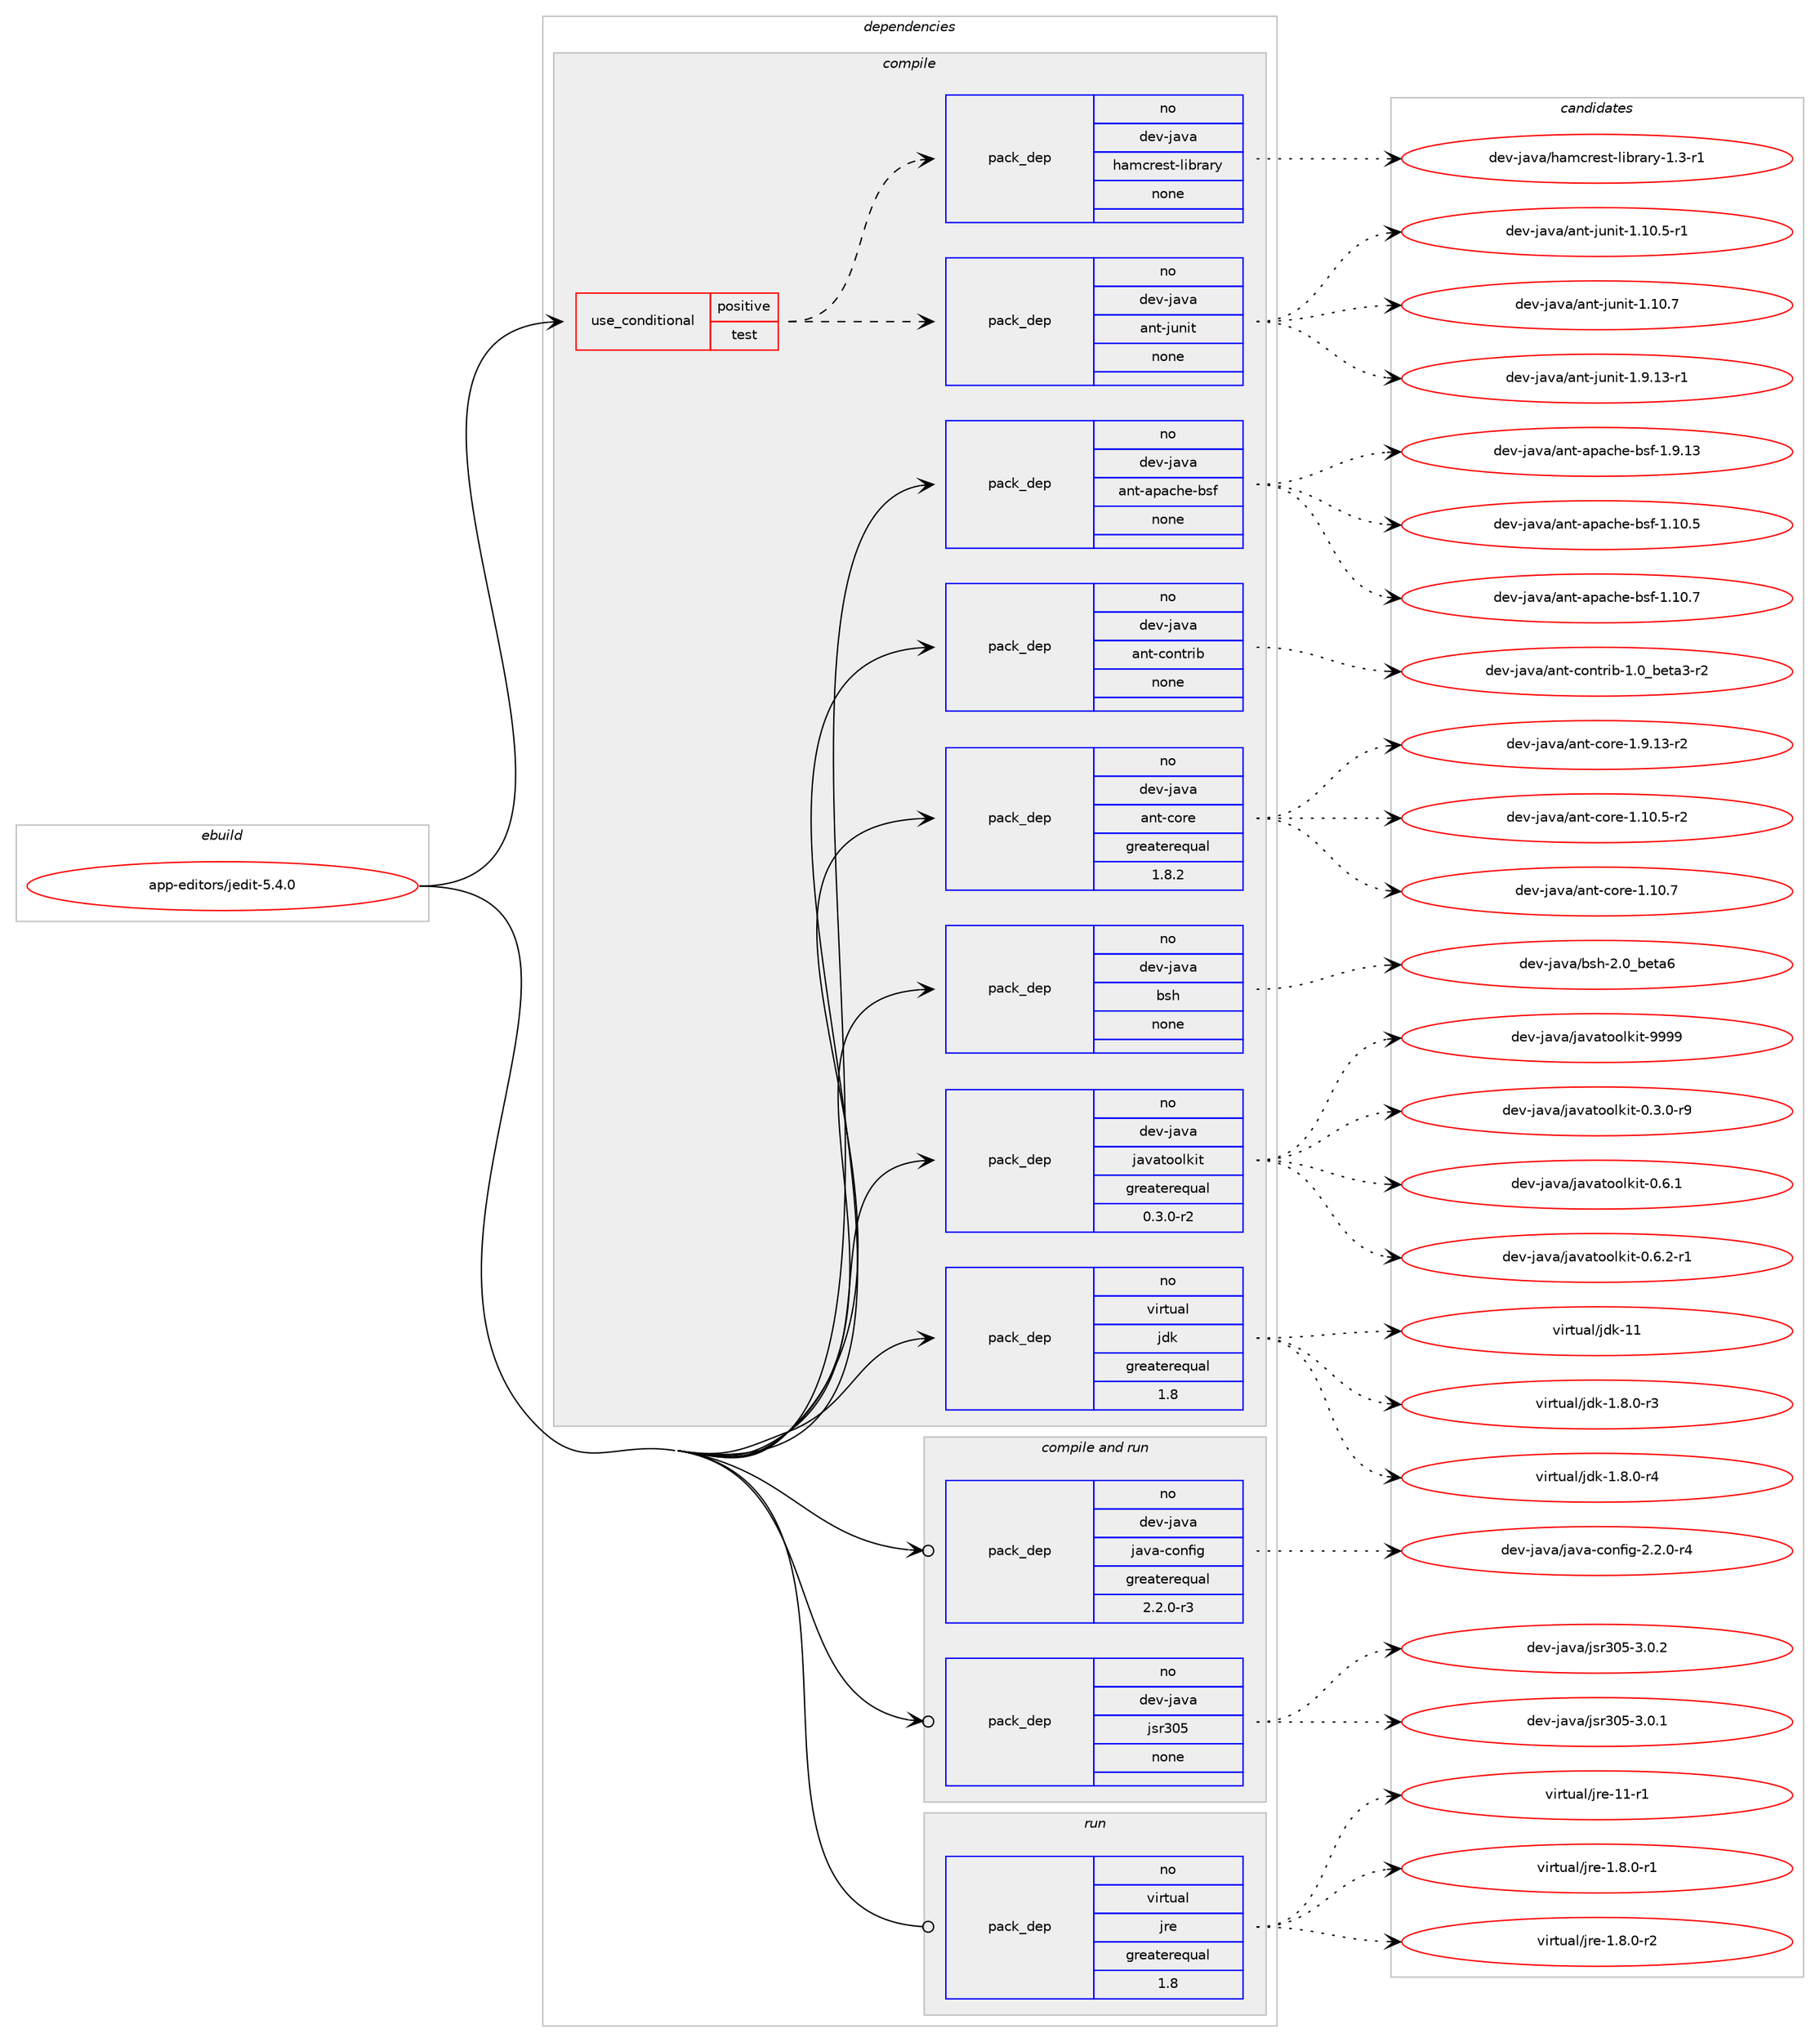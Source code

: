 digraph prolog {

# *************
# Graph options
# *************

newrank=true;
concentrate=true;
compound=true;
graph [rankdir=LR,fontname=Helvetica,fontsize=10,ranksep=1.5];#, ranksep=2.5, nodesep=0.2];
edge  [arrowhead=vee];
node  [fontname=Helvetica,fontsize=10];

# **********
# The ebuild
# **********

subgraph cluster_leftcol {
color=gray;
rank=same;
label=<<i>ebuild</i>>;
id [label="app-editors/jedit-5.4.0", color=red, width=4, href="../app-editors/jedit-5.4.0.svg"];
}

# ****************
# The dependencies
# ****************

subgraph cluster_midcol {
color=gray;
label=<<i>dependencies</i>>;
subgraph cluster_compile {
fillcolor="#eeeeee";
style=filled;
label=<<i>compile</i>>;
subgraph cond114715 {
dependency481265 [label=<<TABLE BORDER="0" CELLBORDER="1" CELLSPACING="0" CELLPADDING="4"><TR><TD ROWSPAN="3" CELLPADDING="10">use_conditional</TD></TR><TR><TD>positive</TD></TR><TR><TD>test</TD></TR></TABLE>>, shape=none, color=red];
subgraph pack357789 {
dependency481266 [label=<<TABLE BORDER="0" CELLBORDER="1" CELLSPACING="0" CELLPADDING="4" WIDTH="220"><TR><TD ROWSPAN="6" CELLPADDING="30">pack_dep</TD></TR><TR><TD WIDTH="110">no</TD></TR><TR><TD>dev-java</TD></TR><TR><TD>ant-junit</TD></TR><TR><TD>none</TD></TR><TR><TD></TD></TR></TABLE>>, shape=none, color=blue];
}
dependency481265:e -> dependency481266:w [weight=20,style="dashed",arrowhead="vee"];
subgraph pack357790 {
dependency481267 [label=<<TABLE BORDER="0" CELLBORDER="1" CELLSPACING="0" CELLPADDING="4" WIDTH="220"><TR><TD ROWSPAN="6" CELLPADDING="30">pack_dep</TD></TR><TR><TD WIDTH="110">no</TD></TR><TR><TD>dev-java</TD></TR><TR><TD>hamcrest-library</TD></TR><TR><TD>none</TD></TR><TR><TD></TD></TR></TABLE>>, shape=none, color=blue];
}
dependency481265:e -> dependency481267:w [weight=20,style="dashed",arrowhead="vee"];
}
id:e -> dependency481265:w [weight=20,style="solid",arrowhead="vee"];
subgraph pack357791 {
dependency481268 [label=<<TABLE BORDER="0" CELLBORDER="1" CELLSPACING="0" CELLPADDING="4" WIDTH="220"><TR><TD ROWSPAN="6" CELLPADDING="30">pack_dep</TD></TR><TR><TD WIDTH="110">no</TD></TR><TR><TD>dev-java</TD></TR><TR><TD>ant-apache-bsf</TD></TR><TR><TD>none</TD></TR><TR><TD></TD></TR></TABLE>>, shape=none, color=blue];
}
id:e -> dependency481268:w [weight=20,style="solid",arrowhead="vee"];
subgraph pack357792 {
dependency481269 [label=<<TABLE BORDER="0" CELLBORDER="1" CELLSPACING="0" CELLPADDING="4" WIDTH="220"><TR><TD ROWSPAN="6" CELLPADDING="30">pack_dep</TD></TR><TR><TD WIDTH="110">no</TD></TR><TR><TD>dev-java</TD></TR><TR><TD>ant-contrib</TD></TR><TR><TD>none</TD></TR><TR><TD></TD></TR></TABLE>>, shape=none, color=blue];
}
id:e -> dependency481269:w [weight=20,style="solid",arrowhead="vee"];
subgraph pack357793 {
dependency481270 [label=<<TABLE BORDER="0" CELLBORDER="1" CELLSPACING="0" CELLPADDING="4" WIDTH="220"><TR><TD ROWSPAN="6" CELLPADDING="30">pack_dep</TD></TR><TR><TD WIDTH="110">no</TD></TR><TR><TD>dev-java</TD></TR><TR><TD>ant-core</TD></TR><TR><TD>greaterequal</TD></TR><TR><TD>1.8.2</TD></TR></TABLE>>, shape=none, color=blue];
}
id:e -> dependency481270:w [weight=20,style="solid",arrowhead="vee"];
subgraph pack357794 {
dependency481271 [label=<<TABLE BORDER="0" CELLBORDER="1" CELLSPACING="0" CELLPADDING="4" WIDTH="220"><TR><TD ROWSPAN="6" CELLPADDING="30">pack_dep</TD></TR><TR><TD WIDTH="110">no</TD></TR><TR><TD>dev-java</TD></TR><TR><TD>bsh</TD></TR><TR><TD>none</TD></TR><TR><TD></TD></TR></TABLE>>, shape=none, color=blue];
}
id:e -> dependency481271:w [weight=20,style="solid",arrowhead="vee"];
subgraph pack357795 {
dependency481272 [label=<<TABLE BORDER="0" CELLBORDER="1" CELLSPACING="0" CELLPADDING="4" WIDTH="220"><TR><TD ROWSPAN="6" CELLPADDING="30">pack_dep</TD></TR><TR><TD WIDTH="110">no</TD></TR><TR><TD>dev-java</TD></TR><TR><TD>javatoolkit</TD></TR><TR><TD>greaterequal</TD></TR><TR><TD>0.3.0-r2</TD></TR></TABLE>>, shape=none, color=blue];
}
id:e -> dependency481272:w [weight=20,style="solid",arrowhead="vee"];
subgraph pack357796 {
dependency481273 [label=<<TABLE BORDER="0" CELLBORDER="1" CELLSPACING="0" CELLPADDING="4" WIDTH="220"><TR><TD ROWSPAN="6" CELLPADDING="30">pack_dep</TD></TR><TR><TD WIDTH="110">no</TD></TR><TR><TD>virtual</TD></TR><TR><TD>jdk</TD></TR><TR><TD>greaterequal</TD></TR><TR><TD>1.8</TD></TR></TABLE>>, shape=none, color=blue];
}
id:e -> dependency481273:w [weight=20,style="solid",arrowhead="vee"];
}
subgraph cluster_compileandrun {
fillcolor="#eeeeee";
style=filled;
label=<<i>compile and run</i>>;
subgraph pack357797 {
dependency481274 [label=<<TABLE BORDER="0" CELLBORDER="1" CELLSPACING="0" CELLPADDING="4" WIDTH="220"><TR><TD ROWSPAN="6" CELLPADDING="30">pack_dep</TD></TR><TR><TD WIDTH="110">no</TD></TR><TR><TD>dev-java</TD></TR><TR><TD>java-config</TD></TR><TR><TD>greaterequal</TD></TR><TR><TD>2.2.0-r3</TD></TR></TABLE>>, shape=none, color=blue];
}
id:e -> dependency481274:w [weight=20,style="solid",arrowhead="odotvee"];
subgraph pack357798 {
dependency481275 [label=<<TABLE BORDER="0" CELLBORDER="1" CELLSPACING="0" CELLPADDING="4" WIDTH="220"><TR><TD ROWSPAN="6" CELLPADDING="30">pack_dep</TD></TR><TR><TD WIDTH="110">no</TD></TR><TR><TD>dev-java</TD></TR><TR><TD>jsr305</TD></TR><TR><TD>none</TD></TR><TR><TD></TD></TR></TABLE>>, shape=none, color=blue];
}
id:e -> dependency481275:w [weight=20,style="solid",arrowhead="odotvee"];
}
subgraph cluster_run {
fillcolor="#eeeeee";
style=filled;
label=<<i>run</i>>;
subgraph pack357799 {
dependency481276 [label=<<TABLE BORDER="0" CELLBORDER="1" CELLSPACING="0" CELLPADDING="4" WIDTH="220"><TR><TD ROWSPAN="6" CELLPADDING="30">pack_dep</TD></TR><TR><TD WIDTH="110">no</TD></TR><TR><TD>virtual</TD></TR><TR><TD>jre</TD></TR><TR><TD>greaterequal</TD></TR><TR><TD>1.8</TD></TR></TABLE>>, shape=none, color=blue];
}
id:e -> dependency481276:w [weight=20,style="solid",arrowhead="odot"];
}
}

# **************
# The candidates
# **************

subgraph cluster_choices {
rank=same;
color=gray;
label=<<i>candidates</i>>;

subgraph choice357789 {
color=black;
nodesep=1;
choice100101118451069711897479711011645106117110105116454946494846534511449 [label="dev-java/ant-junit-1.10.5-r1", color=red, width=4,href="../dev-java/ant-junit-1.10.5-r1.svg"];
choice10010111845106971189747971101164510611711010511645494649484655 [label="dev-java/ant-junit-1.10.7", color=red, width=4,href="../dev-java/ant-junit-1.10.7.svg"];
choice100101118451069711897479711011645106117110105116454946574649514511449 [label="dev-java/ant-junit-1.9.13-r1", color=red, width=4,href="../dev-java/ant-junit-1.9.13-r1.svg"];
dependency481266:e -> choice100101118451069711897479711011645106117110105116454946494846534511449:w [style=dotted,weight="100"];
dependency481266:e -> choice10010111845106971189747971101164510611711010511645494649484655:w [style=dotted,weight="100"];
dependency481266:e -> choice100101118451069711897479711011645106117110105116454946574649514511449:w [style=dotted,weight="100"];
}
subgraph choice357790 {
color=black;
nodesep=1;
choice100101118451069711897471049710999114101115116451081059811497114121454946514511449 [label="dev-java/hamcrest-library-1.3-r1", color=red, width=4,href="../dev-java/hamcrest-library-1.3-r1.svg"];
dependency481267:e -> choice100101118451069711897471049710999114101115116451081059811497114121454946514511449:w [style=dotted,weight="100"];
}
subgraph choice357791 {
color=black;
nodesep=1;
choice100101118451069711897479711011645971129799104101459811510245494649484653 [label="dev-java/ant-apache-bsf-1.10.5", color=red, width=4,href="../dev-java/ant-apache-bsf-1.10.5.svg"];
choice100101118451069711897479711011645971129799104101459811510245494649484655 [label="dev-java/ant-apache-bsf-1.10.7", color=red, width=4,href="../dev-java/ant-apache-bsf-1.10.7.svg"];
choice100101118451069711897479711011645971129799104101459811510245494657464951 [label="dev-java/ant-apache-bsf-1.9.13", color=red, width=4,href="../dev-java/ant-apache-bsf-1.9.13.svg"];
dependency481268:e -> choice100101118451069711897479711011645971129799104101459811510245494649484653:w [style=dotted,weight="100"];
dependency481268:e -> choice100101118451069711897479711011645971129799104101459811510245494649484655:w [style=dotted,weight="100"];
dependency481268:e -> choice100101118451069711897479711011645971129799104101459811510245494657464951:w [style=dotted,weight="100"];
}
subgraph choice357792 {
color=black;
nodesep=1;
choice100101118451069711897479711011645991111101161141059845494648959810111697514511450 [label="dev-java/ant-contrib-1.0_beta3-r2", color=red, width=4,href="../dev-java/ant-contrib-1.0_beta3-r2.svg"];
dependency481269:e -> choice100101118451069711897479711011645991111101161141059845494648959810111697514511450:w [style=dotted,weight="100"];
}
subgraph choice357793 {
color=black;
nodesep=1;
choice10010111845106971189747971101164599111114101454946494846534511450 [label="dev-java/ant-core-1.10.5-r2", color=red, width=4,href="../dev-java/ant-core-1.10.5-r2.svg"];
choice1001011184510697118974797110116459911111410145494649484655 [label="dev-java/ant-core-1.10.7", color=red, width=4,href="../dev-java/ant-core-1.10.7.svg"];
choice10010111845106971189747971101164599111114101454946574649514511450 [label="dev-java/ant-core-1.9.13-r2", color=red, width=4,href="../dev-java/ant-core-1.9.13-r2.svg"];
dependency481270:e -> choice10010111845106971189747971101164599111114101454946494846534511450:w [style=dotted,weight="100"];
dependency481270:e -> choice1001011184510697118974797110116459911111410145494649484655:w [style=dotted,weight="100"];
dependency481270:e -> choice10010111845106971189747971101164599111114101454946574649514511450:w [style=dotted,weight="100"];
}
subgraph choice357794 {
color=black;
nodesep=1;
choice10010111845106971189747981151044550464895981011169754 [label="dev-java/bsh-2.0_beta6", color=red, width=4,href="../dev-java/bsh-2.0_beta6.svg"];
dependency481271:e -> choice10010111845106971189747981151044550464895981011169754:w [style=dotted,weight="100"];
}
subgraph choice357795 {
color=black;
nodesep=1;
choice1001011184510697118974710697118971161111111081071051164548465146484511457 [label="dev-java/javatoolkit-0.3.0-r9", color=red, width=4,href="../dev-java/javatoolkit-0.3.0-r9.svg"];
choice100101118451069711897471069711897116111111108107105116454846544649 [label="dev-java/javatoolkit-0.6.1", color=red, width=4,href="../dev-java/javatoolkit-0.6.1.svg"];
choice1001011184510697118974710697118971161111111081071051164548465446504511449 [label="dev-java/javatoolkit-0.6.2-r1", color=red, width=4,href="../dev-java/javatoolkit-0.6.2-r1.svg"];
choice1001011184510697118974710697118971161111111081071051164557575757 [label="dev-java/javatoolkit-9999", color=red, width=4,href="../dev-java/javatoolkit-9999.svg"];
dependency481272:e -> choice1001011184510697118974710697118971161111111081071051164548465146484511457:w [style=dotted,weight="100"];
dependency481272:e -> choice100101118451069711897471069711897116111111108107105116454846544649:w [style=dotted,weight="100"];
dependency481272:e -> choice1001011184510697118974710697118971161111111081071051164548465446504511449:w [style=dotted,weight="100"];
dependency481272:e -> choice1001011184510697118974710697118971161111111081071051164557575757:w [style=dotted,weight="100"];
}
subgraph choice357796 {
color=black;
nodesep=1;
choice11810511411611797108471061001074549465646484511451 [label="virtual/jdk-1.8.0-r3", color=red, width=4,href="../virtual/jdk-1.8.0-r3.svg"];
choice11810511411611797108471061001074549465646484511452 [label="virtual/jdk-1.8.0-r4", color=red, width=4,href="../virtual/jdk-1.8.0-r4.svg"];
choice1181051141161179710847106100107454949 [label="virtual/jdk-11", color=red, width=4,href="../virtual/jdk-11.svg"];
dependency481273:e -> choice11810511411611797108471061001074549465646484511451:w [style=dotted,weight="100"];
dependency481273:e -> choice11810511411611797108471061001074549465646484511452:w [style=dotted,weight="100"];
dependency481273:e -> choice1181051141161179710847106100107454949:w [style=dotted,weight="100"];
}
subgraph choice357797 {
color=black;
nodesep=1;
choice10010111845106971189747106971189745991111101021051034550465046484511452 [label="dev-java/java-config-2.2.0-r4", color=red, width=4,href="../dev-java/java-config-2.2.0-r4.svg"];
dependency481274:e -> choice10010111845106971189747106971189745991111101021051034550465046484511452:w [style=dotted,weight="100"];
}
subgraph choice357798 {
color=black;
nodesep=1;
choice10010111845106971189747106115114514853455146484649 [label="dev-java/jsr305-3.0.1", color=red, width=4,href="../dev-java/jsr305-3.0.1.svg"];
choice10010111845106971189747106115114514853455146484650 [label="dev-java/jsr305-3.0.2", color=red, width=4,href="../dev-java/jsr305-3.0.2.svg"];
dependency481275:e -> choice10010111845106971189747106115114514853455146484649:w [style=dotted,weight="100"];
dependency481275:e -> choice10010111845106971189747106115114514853455146484650:w [style=dotted,weight="100"];
}
subgraph choice357799 {
color=black;
nodesep=1;
choice11810511411611797108471061141014549465646484511449 [label="virtual/jre-1.8.0-r1", color=red, width=4,href="../virtual/jre-1.8.0-r1.svg"];
choice11810511411611797108471061141014549465646484511450 [label="virtual/jre-1.8.0-r2", color=red, width=4,href="../virtual/jre-1.8.0-r2.svg"];
choice11810511411611797108471061141014549494511449 [label="virtual/jre-11-r1", color=red, width=4,href="../virtual/jre-11-r1.svg"];
dependency481276:e -> choice11810511411611797108471061141014549465646484511449:w [style=dotted,weight="100"];
dependency481276:e -> choice11810511411611797108471061141014549465646484511450:w [style=dotted,weight="100"];
dependency481276:e -> choice11810511411611797108471061141014549494511449:w [style=dotted,weight="100"];
}
}

}
